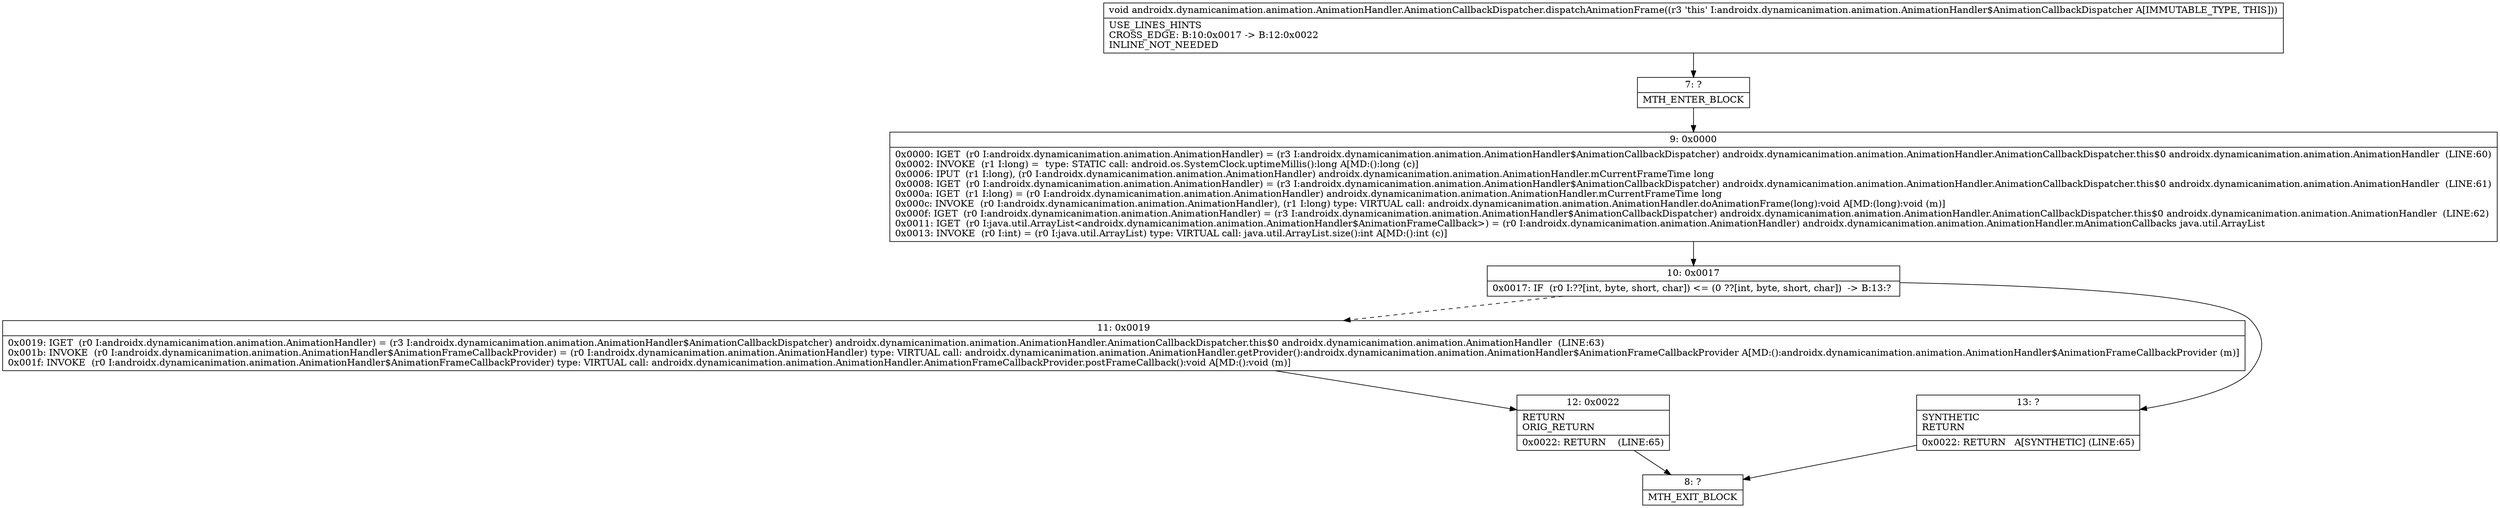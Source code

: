 digraph "CFG forandroidx.dynamicanimation.animation.AnimationHandler.AnimationCallbackDispatcher.dispatchAnimationFrame()V" {
Node_7 [shape=record,label="{7\:\ ?|MTH_ENTER_BLOCK\l}"];
Node_9 [shape=record,label="{9\:\ 0x0000|0x0000: IGET  (r0 I:androidx.dynamicanimation.animation.AnimationHandler) = (r3 I:androidx.dynamicanimation.animation.AnimationHandler$AnimationCallbackDispatcher) androidx.dynamicanimation.animation.AnimationHandler.AnimationCallbackDispatcher.this$0 androidx.dynamicanimation.animation.AnimationHandler  (LINE:60)\l0x0002: INVOKE  (r1 I:long) =  type: STATIC call: android.os.SystemClock.uptimeMillis():long A[MD:():long (c)]\l0x0006: IPUT  (r1 I:long), (r0 I:androidx.dynamicanimation.animation.AnimationHandler) androidx.dynamicanimation.animation.AnimationHandler.mCurrentFrameTime long \l0x0008: IGET  (r0 I:androidx.dynamicanimation.animation.AnimationHandler) = (r3 I:androidx.dynamicanimation.animation.AnimationHandler$AnimationCallbackDispatcher) androidx.dynamicanimation.animation.AnimationHandler.AnimationCallbackDispatcher.this$0 androidx.dynamicanimation.animation.AnimationHandler  (LINE:61)\l0x000a: IGET  (r1 I:long) = (r0 I:androidx.dynamicanimation.animation.AnimationHandler) androidx.dynamicanimation.animation.AnimationHandler.mCurrentFrameTime long \l0x000c: INVOKE  (r0 I:androidx.dynamicanimation.animation.AnimationHandler), (r1 I:long) type: VIRTUAL call: androidx.dynamicanimation.animation.AnimationHandler.doAnimationFrame(long):void A[MD:(long):void (m)]\l0x000f: IGET  (r0 I:androidx.dynamicanimation.animation.AnimationHandler) = (r3 I:androidx.dynamicanimation.animation.AnimationHandler$AnimationCallbackDispatcher) androidx.dynamicanimation.animation.AnimationHandler.AnimationCallbackDispatcher.this$0 androidx.dynamicanimation.animation.AnimationHandler  (LINE:62)\l0x0011: IGET  (r0 I:java.util.ArrayList\<androidx.dynamicanimation.animation.AnimationHandler$AnimationFrameCallback\>) = (r0 I:androidx.dynamicanimation.animation.AnimationHandler) androidx.dynamicanimation.animation.AnimationHandler.mAnimationCallbacks java.util.ArrayList \l0x0013: INVOKE  (r0 I:int) = (r0 I:java.util.ArrayList) type: VIRTUAL call: java.util.ArrayList.size():int A[MD:():int (c)]\l}"];
Node_10 [shape=record,label="{10\:\ 0x0017|0x0017: IF  (r0 I:??[int, byte, short, char]) \<= (0 ??[int, byte, short, char])  \-\> B:13:? \l}"];
Node_11 [shape=record,label="{11\:\ 0x0019|0x0019: IGET  (r0 I:androidx.dynamicanimation.animation.AnimationHandler) = (r3 I:androidx.dynamicanimation.animation.AnimationHandler$AnimationCallbackDispatcher) androidx.dynamicanimation.animation.AnimationHandler.AnimationCallbackDispatcher.this$0 androidx.dynamicanimation.animation.AnimationHandler  (LINE:63)\l0x001b: INVOKE  (r0 I:androidx.dynamicanimation.animation.AnimationHandler$AnimationFrameCallbackProvider) = (r0 I:androidx.dynamicanimation.animation.AnimationHandler) type: VIRTUAL call: androidx.dynamicanimation.animation.AnimationHandler.getProvider():androidx.dynamicanimation.animation.AnimationHandler$AnimationFrameCallbackProvider A[MD:():androidx.dynamicanimation.animation.AnimationHandler$AnimationFrameCallbackProvider (m)]\l0x001f: INVOKE  (r0 I:androidx.dynamicanimation.animation.AnimationHandler$AnimationFrameCallbackProvider) type: VIRTUAL call: androidx.dynamicanimation.animation.AnimationHandler.AnimationFrameCallbackProvider.postFrameCallback():void A[MD:():void (m)]\l}"];
Node_12 [shape=record,label="{12\:\ 0x0022|RETURN\lORIG_RETURN\l|0x0022: RETURN    (LINE:65)\l}"];
Node_8 [shape=record,label="{8\:\ ?|MTH_EXIT_BLOCK\l}"];
Node_13 [shape=record,label="{13\:\ ?|SYNTHETIC\lRETURN\l|0x0022: RETURN   A[SYNTHETIC] (LINE:65)\l}"];
MethodNode[shape=record,label="{void androidx.dynamicanimation.animation.AnimationHandler.AnimationCallbackDispatcher.dispatchAnimationFrame((r3 'this' I:androidx.dynamicanimation.animation.AnimationHandler$AnimationCallbackDispatcher A[IMMUTABLE_TYPE, THIS]))  | USE_LINES_HINTS\lCROSS_EDGE: B:10:0x0017 \-\> B:12:0x0022\lINLINE_NOT_NEEDED\l}"];
MethodNode -> Node_7;Node_7 -> Node_9;
Node_9 -> Node_10;
Node_10 -> Node_11[style=dashed];
Node_10 -> Node_13;
Node_11 -> Node_12;
Node_12 -> Node_8;
Node_13 -> Node_8;
}

